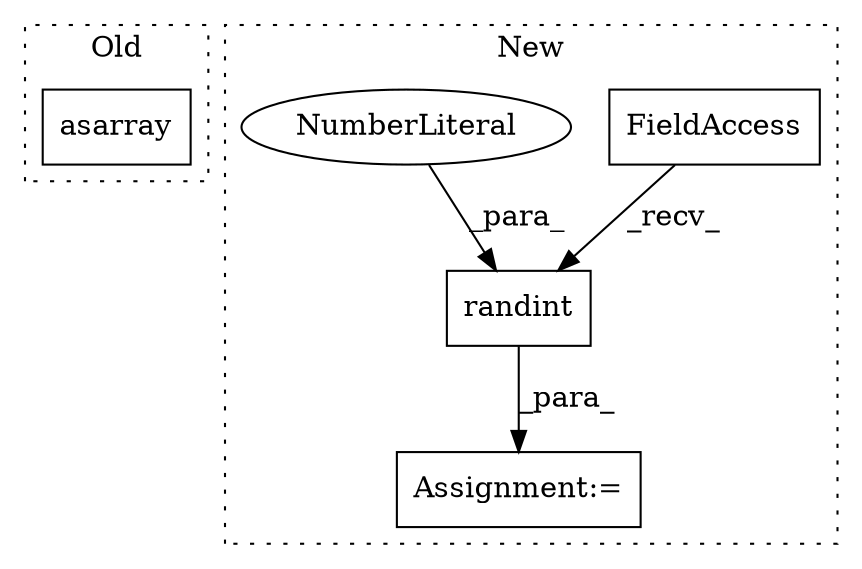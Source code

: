 digraph G {
subgraph cluster0 {
1 [label="asarray" a="32" s="14864,15082" l="8,1" shape="box"];
label = "Old";
style="dotted";
}
subgraph cluster1 {
2 [label="randint" a="32" s="14930,14961" l="8,1" shape="box"];
3 [label="FieldAccess" a="22" s="14917" l="12" shape="box"];
4 [label="NumberLiteral" a="34" s="14938" l="1" shape="ellipse"];
5 [label="Assignment:=" a="7" s="14916" l="1" shape="box"];
label = "New";
style="dotted";
}
2 -> 5 [label="_para_"];
3 -> 2 [label="_recv_"];
4 -> 2 [label="_para_"];
}